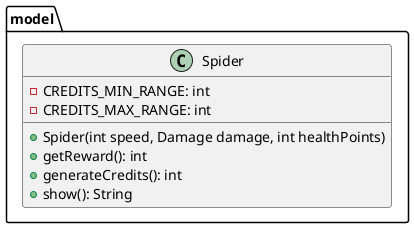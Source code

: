 @startuml
'https://plantuml.com/class-diagram

package model {
    class Spider {
        - CREDITS_MIN_RANGE: int
        - CREDITS_MAX_RANGE: int

        + Spider(int speed, Damage damage, int healthPoints)
        + getReward(): int
        + generateCredits(): int
        + show(): String
    }
}

@enduml